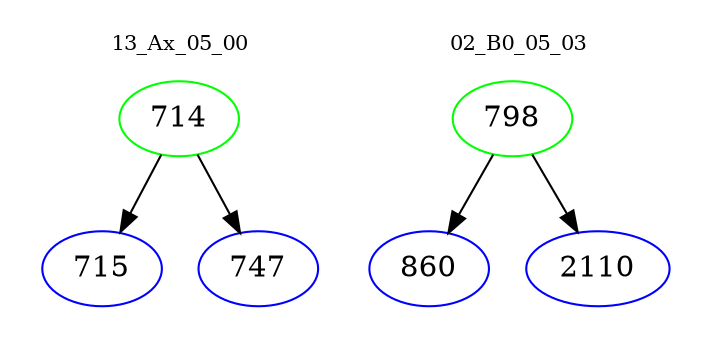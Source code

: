 digraph{
subgraph cluster_0 {
color = white
label = "13_Ax_05_00";
fontsize=10;
T0_714 [label="714", color="green"]
T0_714 -> T0_715 [color="black"]
T0_715 [label="715", color="blue"]
T0_714 -> T0_747 [color="black"]
T0_747 [label="747", color="blue"]
}
subgraph cluster_1 {
color = white
label = "02_B0_05_03";
fontsize=10;
T1_798 [label="798", color="green"]
T1_798 -> T1_860 [color="black"]
T1_860 [label="860", color="blue"]
T1_798 -> T1_2110 [color="black"]
T1_2110 [label="2110", color="blue"]
}
}
